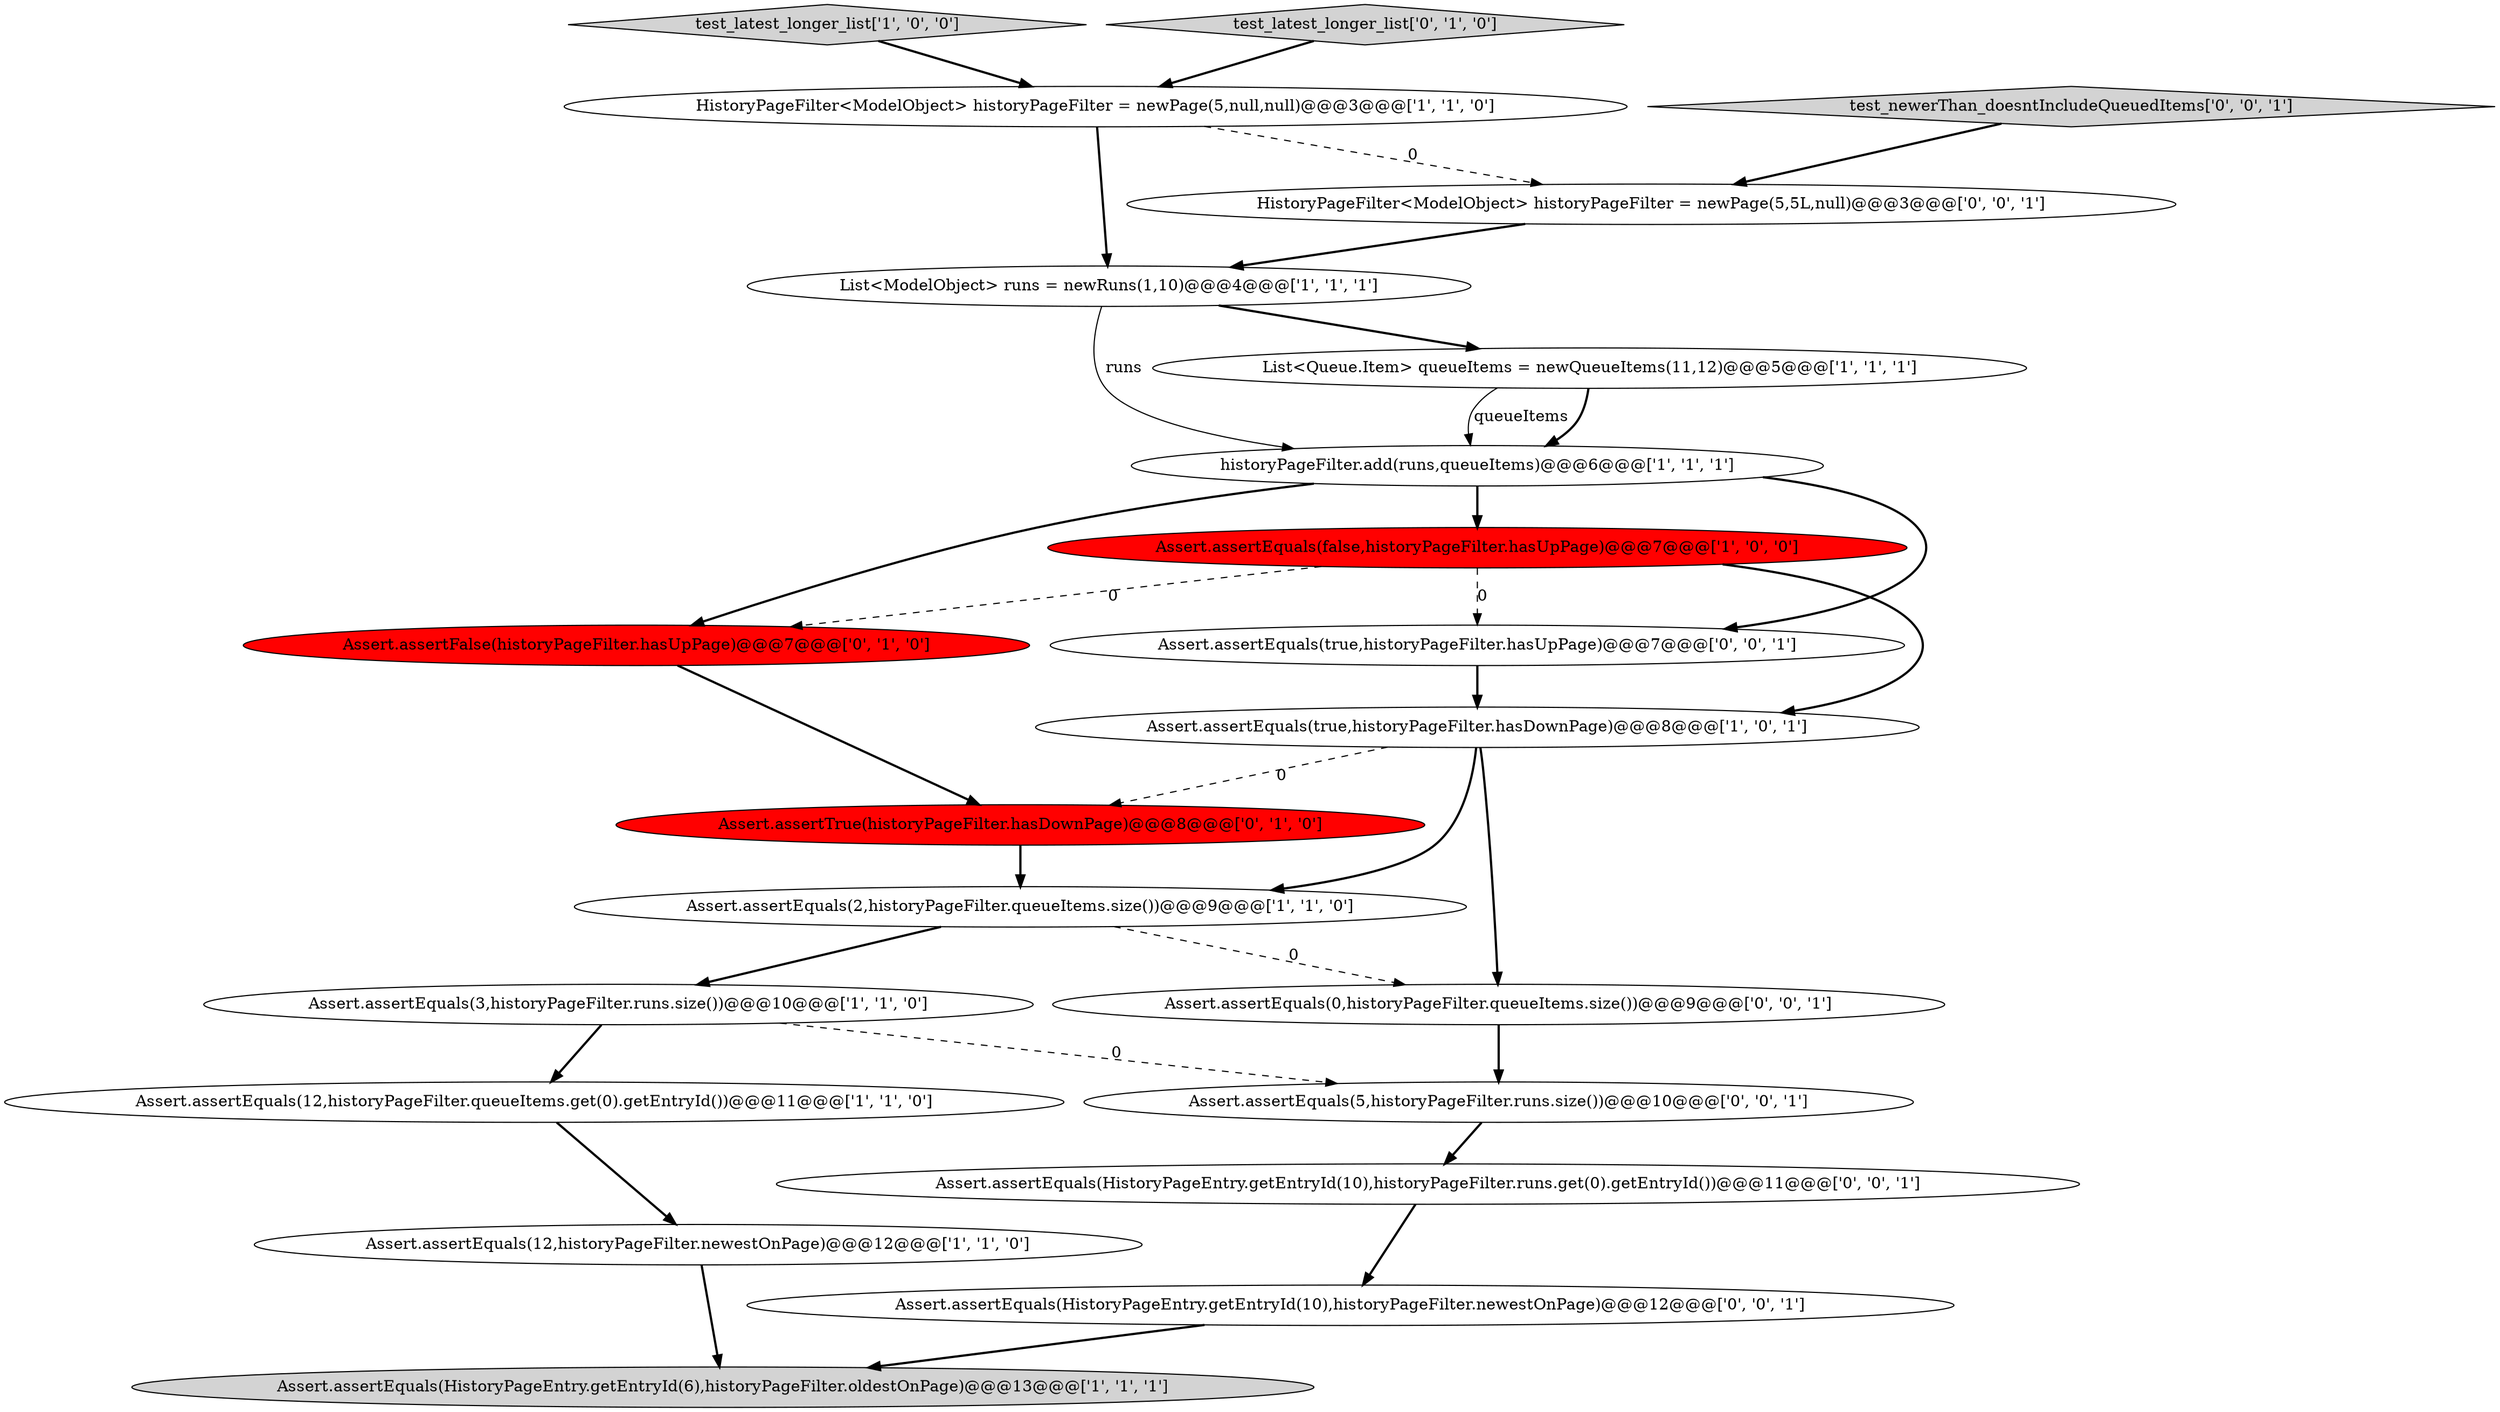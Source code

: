 digraph {
10 [style = filled, label = "Assert.assertEquals(2,historyPageFilter.queueItems.size())@@@9@@@['1', '1', '0']", fillcolor = white, shape = ellipse image = "AAA0AAABBB1BBB"];
5 [style = filled, label = "Assert.assertEquals(12,historyPageFilter.newestOnPage)@@@12@@@['1', '1', '0']", fillcolor = white, shape = ellipse image = "AAA0AAABBB1BBB"];
16 [style = filled, label = "Assert.assertEquals(HistoryPageEntry.getEntryId(10),historyPageFilter.newestOnPage)@@@12@@@['0', '0', '1']", fillcolor = white, shape = ellipse image = "AAA0AAABBB3BBB"];
15 [style = filled, label = "Assert.assertEquals(true,historyPageFilter.hasUpPage)@@@7@@@['0', '0', '1']", fillcolor = white, shape = ellipse image = "AAA0AAABBB3BBB"];
7 [style = filled, label = "HistoryPageFilter<ModelObject> historyPageFilter = newPage(5,null,null)@@@3@@@['1', '1', '0']", fillcolor = white, shape = ellipse image = "AAA0AAABBB1BBB"];
19 [style = filled, label = "test_newerThan_doesntIncludeQueuedItems['0', '0', '1']", fillcolor = lightgray, shape = diamond image = "AAA0AAABBB3BBB"];
21 [style = filled, label = "Assert.assertEquals(HistoryPageEntry.getEntryId(10),historyPageFilter.runs.get(0).getEntryId())@@@11@@@['0', '0', '1']", fillcolor = white, shape = ellipse image = "AAA0AAABBB3BBB"];
1 [style = filled, label = "Assert.assertEquals(HistoryPageEntry.getEntryId(6),historyPageFilter.oldestOnPage)@@@13@@@['1', '1', '1']", fillcolor = lightgray, shape = ellipse image = "AAA0AAABBB1BBB"];
17 [style = filled, label = "Assert.assertEquals(0,historyPageFilter.queueItems.size())@@@9@@@['0', '0', '1']", fillcolor = white, shape = ellipse image = "AAA0AAABBB3BBB"];
0 [style = filled, label = "Assert.assertEquals(3,historyPageFilter.runs.size())@@@10@@@['1', '1', '0']", fillcolor = white, shape = ellipse image = "AAA0AAABBB1BBB"];
4 [style = filled, label = "Assert.assertEquals(true,historyPageFilter.hasDownPage)@@@8@@@['1', '0', '1']", fillcolor = white, shape = ellipse image = "AAA0AAABBB1BBB"];
9 [style = filled, label = "Assert.assertEquals(12,historyPageFilter.queueItems.get(0).getEntryId())@@@11@@@['1', '1', '0']", fillcolor = white, shape = ellipse image = "AAA0AAABBB1BBB"];
2 [style = filled, label = "List<ModelObject> runs = newRuns(1,10)@@@4@@@['1', '1', '1']", fillcolor = white, shape = ellipse image = "AAA0AAABBB1BBB"];
12 [style = filled, label = "Assert.assertFalse(historyPageFilter.hasUpPage)@@@7@@@['0', '1', '0']", fillcolor = red, shape = ellipse image = "AAA1AAABBB2BBB"];
8 [style = filled, label = "Assert.assertEquals(false,historyPageFilter.hasUpPage)@@@7@@@['1', '0', '0']", fillcolor = red, shape = ellipse image = "AAA1AAABBB1BBB"];
14 [style = filled, label = "Assert.assertTrue(historyPageFilter.hasDownPage)@@@8@@@['0', '1', '0']", fillcolor = red, shape = ellipse image = "AAA1AAABBB2BBB"];
6 [style = filled, label = "test_latest_longer_list['1', '0', '0']", fillcolor = lightgray, shape = diamond image = "AAA0AAABBB1BBB"];
18 [style = filled, label = "HistoryPageFilter<ModelObject> historyPageFilter = newPage(5,5L,null)@@@3@@@['0', '0', '1']", fillcolor = white, shape = ellipse image = "AAA0AAABBB3BBB"];
3 [style = filled, label = "historyPageFilter.add(runs,queueItems)@@@6@@@['1', '1', '1']", fillcolor = white, shape = ellipse image = "AAA0AAABBB1BBB"];
11 [style = filled, label = "List<Queue.Item> queueItems = newQueueItems(11,12)@@@5@@@['1', '1', '1']", fillcolor = white, shape = ellipse image = "AAA0AAABBB1BBB"];
20 [style = filled, label = "Assert.assertEquals(5,historyPageFilter.runs.size())@@@10@@@['0', '0', '1']", fillcolor = white, shape = ellipse image = "AAA0AAABBB3BBB"];
13 [style = filled, label = "test_latest_longer_list['0', '1', '0']", fillcolor = lightgray, shape = diamond image = "AAA0AAABBB2BBB"];
4->10 [style = bold, label=""];
0->9 [style = bold, label=""];
19->18 [style = bold, label=""];
4->17 [style = bold, label=""];
7->18 [style = dashed, label="0"];
2->3 [style = solid, label="runs"];
8->15 [style = dashed, label="0"];
14->10 [style = bold, label=""];
8->12 [style = dashed, label="0"];
3->15 [style = bold, label=""];
3->12 [style = bold, label=""];
18->2 [style = bold, label=""];
0->20 [style = dashed, label="0"];
20->21 [style = bold, label=""];
5->1 [style = bold, label=""];
16->1 [style = bold, label=""];
11->3 [style = bold, label=""];
7->2 [style = bold, label=""];
13->7 [style = bold, label=""];
3->8 [style = bold, label=""];
10->0 [style = bold, label=""];
11->3 [style = solid, label="queueItems"];
15->4 [style = bold, label=""];
12->14 [style = bold, label=""];
10->17 [style = dashed, label="0"];
9->5 [style = bold, label=""];
21->16 [style = bold, label=""];
4->14 [style = dashed, label="0"];
8->4 [style = bold, label=""];
6->7 [style = bold, label=""];
2->11 [style = bold, label=""];
17->20 [style = bold, label=""];
}
